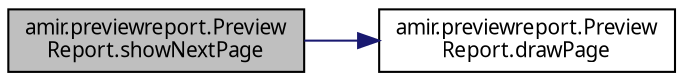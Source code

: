 digraph "amir.previewreport.PreviewReport.showNextPage"
{
 // LATEX_PDF_SIZE
  edge [fontname="FreeSans.ttf",fontsize="10",labelfontname="FreeSans.ttf",labelfontsize="10"];
  node [fontname="FreeSans.ttf",fontsize="10",shape=record];
  rankdir="LR";
  Node1 [label="amir.previewreport.Preview\lReport.showNextPage",height=0.2,width=0.4,color="black", fillcolor="grey75", style="filled", fontcolor="black",tooltip=" "];
  Node1 -> Node2 [color="midnightblue",fontsize="10",style="solid",fontname="FreeSans.ttf"];
  Node2 [label="amir.previewreport.Preview\lReport.drawPage",height=0.2,width=0.4,color="black", fillcolor="white", style="filled",URL="$classamir_1_1previewreport_1_1_preview_report.html#a78b625df8ffb64de74363d68adc28707",tooltip=" "];
}

